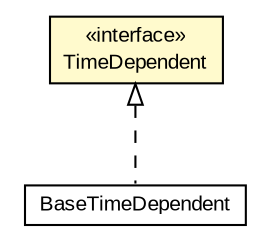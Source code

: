 #!/usr/local/bin/dot
#
# Class diagram 
# Generated by UMLGraph version R5_6-24-gf6e263 (http://www.umlgraph.org/)
#

digraph G {
	edge [fontname="arial",fontsize=10,labelfontname="arial",labelfontsize=10];
	node [fontname="arial",fontsize=10,shape=plaintext];
	nodesep=0.25;
	ranksep=0.5;
	// eu.europa.esig.dss.util.TimeDependent
	c713011 [label=<<table title="eu.europa.esig.dss.util.TimeDependent" border="0" cellborder="1" cellspacing="0" cellpadding="2" port="p" bgcolor="lemonChiffon" href="./TimeDependent.html">
		<tr><td><table border="0" cellspacing="0" cellpadding="1">
<tr><td align="center" balign="center"> &#171;interface&#187; </td></tr>
<tr><td align="center" balign="center"> TimeDependent </td></tr>
		</table></td></tr>
		</table>>, URL="./TimeDependent.html", fontname="arial", fontcolor="black", fontsize=10.0];
	// eu.europa.esig.dss.util.BaseTimeDependent
	c713013 [label=<<table title="eu.europa.esig.dss.util.BaseTimeDependent" border="0" cellborder="1" cellspacing="0" cellpadding="2" port="p" href="./BaseTimeDependent.html">
		<tr><td><table border="0" cellspacing="0" cellpadding="1">
<tr><td align="center" balign="center"> BaseTimeDependent </td></tr>
		</table></td></tr>
		</table>>, URL="./BaseTimeDependent.html", fontname="arial", fontcolor="black", fontsize=10.0];
	//eu.europa.esig.dss.util.BaseTimeDependent implements eu.europa.esig.dss.util.TimeDependent
	c713011:p -> c713013:p [dir=back,arrowtail=empty,style=dashed];
}

